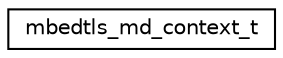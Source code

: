 digraph "Graphical Class Hierarchy"
{
  edge [fontname="Helvetica",fontsize="10",labelfontname="Helvetica",labelfontsize="10"];
  node [fontname="Helvetica",fontsize="10",shape=record];
  rankdir="LR";
  Node0 [label="mbedtls_md_context_t",height=0.2,width=0.4,color="black", fillcolor="white", style="filled",URL="$structmbedtls__md__context__t.html"];
}
